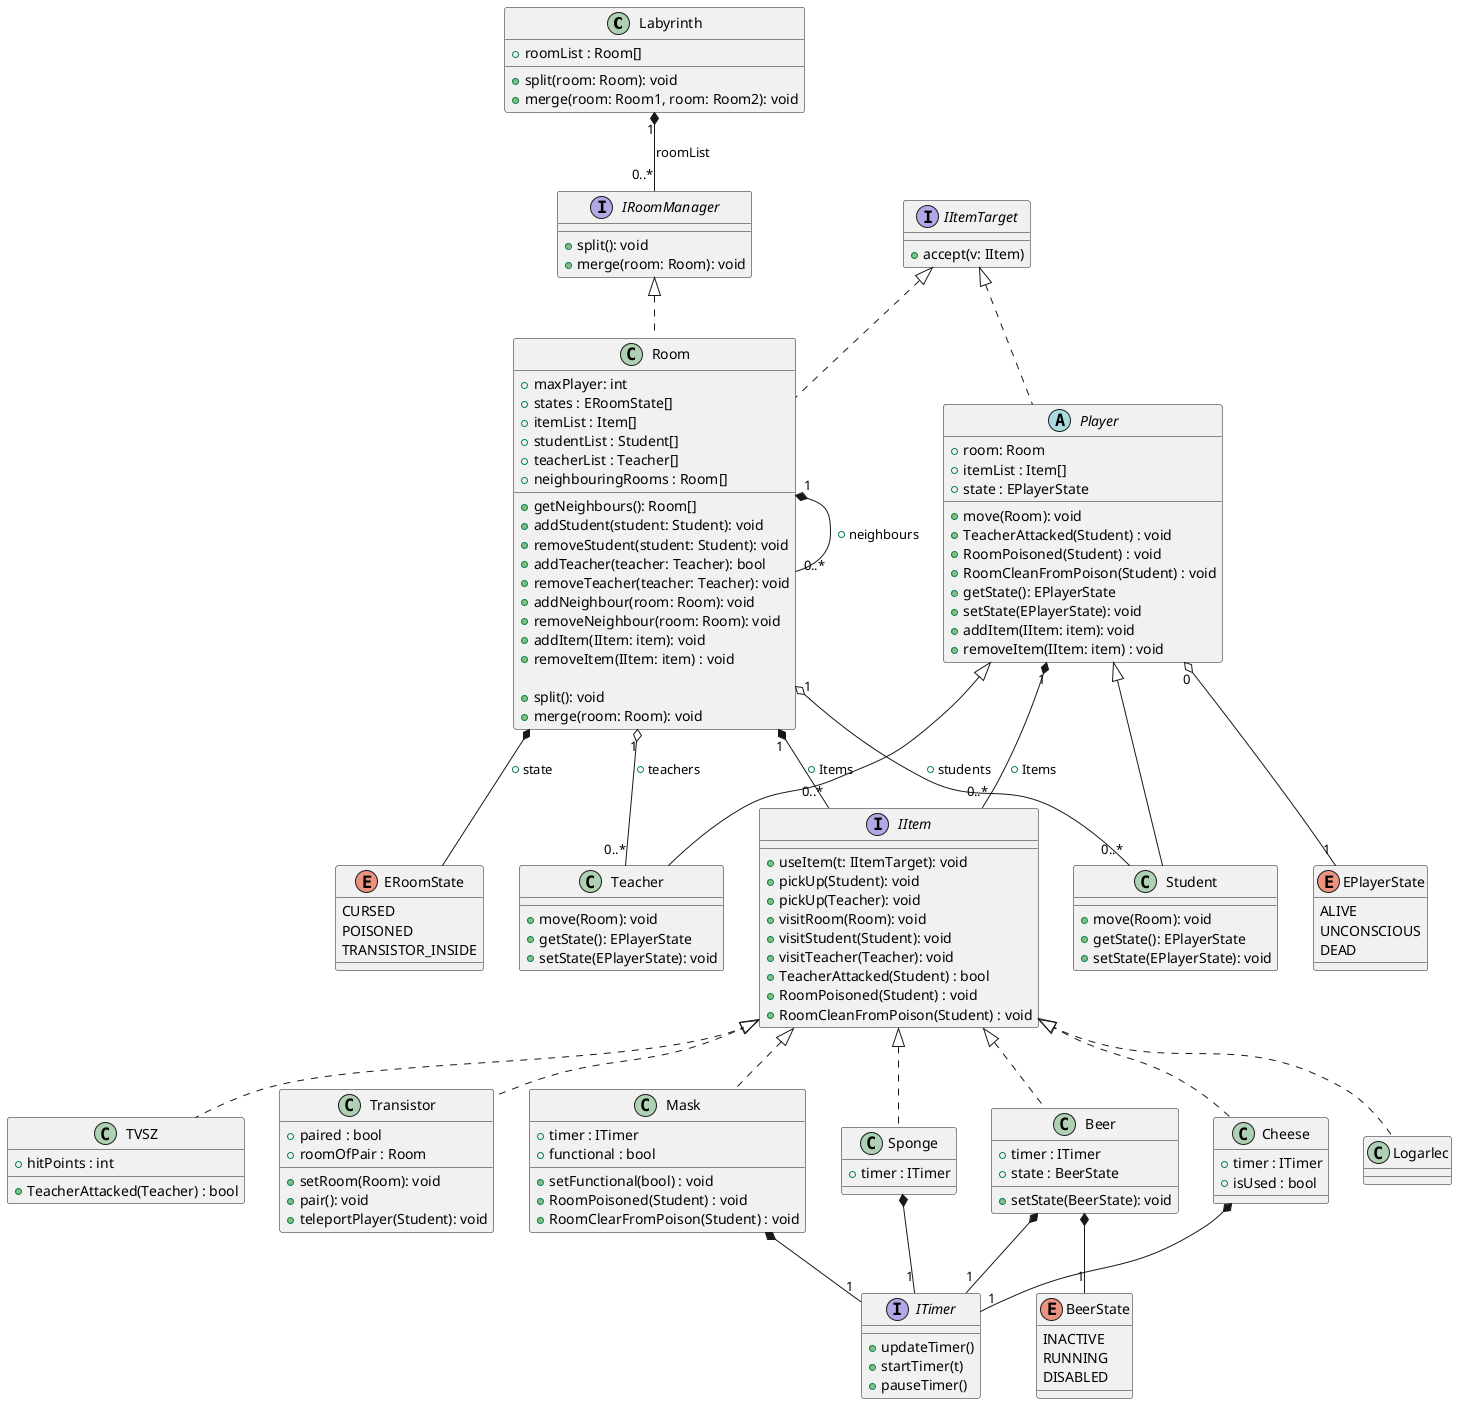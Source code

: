 @startuml UML

class Labyrinth {
    +roomList : Room[]

    +split(room: Room): void
    +merge(room: Room1, room: Room2): void
}

Labyrinth "1" *-- "0..*" IRoomManager: roomList

interface IRoomManager {
    + split(): void
    + merge(room: Room): void
}

/' Removed implementing IItemHolder '/
class Room implements IItemTarget, IRoomManager {
    + maxPlayer: int
    + states : ERoomState[]
    + itemList : Item[]
    + studentList : Student[]
    + teacherList : Teacher[]
    + neighbouringRooms : Room[]

    + getNeighbours(): Room[]
    + addStudent(student: Student): void
    + removeStudent(student: Student): void
    + addTeacher(teacher: Teacher): bool
    + removeTeacher(teacher: Teacher): void
    + addNeighbour(room: Room): void
    + removeNeighbour(room: Room): void
    + addItem(IItem: item): void
    + removeItem(IItem: item) : void

    + split(): void
    + merge(room: Room): void
}

Room "1" o-- "0..*" Student: + students
Room "1" o-- "0..*" Teacher: + teachers
Room "1" *-- "0..*" Room: + neighbours
Room "1" *-- "0..*" IItem: + Items
Room *-- ERoomState: + state


enum EPlayerState {
    ALIVE
    UNCONSCIOUS
    DEAD
}

/' Removed implementing IItemHolder '/
abstract class Player implements IItemTarget{
    + room: Room
    + itemList : Item[]
    + state : EPlayerState

    + move(Room): void
    + TeacherAttacked(Student) : void
    + RoomPoisoned(Student) : void
    + RoomCleanFromPoison(Student) : void
    + getState(): EPlayerState
    + setState(EPlayerState): void
    + addItem(IItem: item): void
    + removeItem(IItem: item) : void
}

Player "0" o-- "1" EPlayerState
Player "1" *-- "0..*" IItem: + Items

interface IItem {
    + useItem(t: IItemTarget): void
    + pickUp(Student): void
    + pickUp(Teacher): void
    + visitRoom(Room): void
    + visitStudent(Student): void
    + visitTeacher(Teacher): void
    + TeacherAttacked(Student) : bool
    + RoomPoisoned(Student) : void
    + RoomCleanFromPoison(Student) : void
}

interface IItemTarget{
    + accept(v: IItem)
}

class Teacher extends Player{
    + move(Room): void
    + getState(): EPlayerState
    + setState(EPlayerState): void
}

class Student extends Player{
    + move(Room): void
    + getState(): EPlayerState
    + setState(EPlayerState): void
}

/' interface IItemHolder {
    + addItemy(Item: Item): void
    + removeItem(Item: Item): void
} '/

enum ERoomState {
    CURSED
    POISONED
    TRANSISTOR_INSIDE
}

interface ITimer {
    + updateTimer()
    + startTimer(t)
    + pauseTimer()
}

class TVSZ implements IItem {
    + hitPoints : int

    + TeacherAttacked(Teacher) : bool
}

class Transistor implements IItem  {
    + paired : bool
    + roomOfPair : Room

    + setRoom(Room): void
    + pair(): void
    + teleportPlayer(Student): void
}

enum BeerState {
    INACTIVE
    RUNNING
    DISABLED
}

class Beer implements IItem {
    + timer : ITimer
    + state : BeerState

    + setState(BeerState): void
}
Beer *-- "1" ITimer
Beer *-- "1" BeerState

class Mask implements IItem  {
    + timer : ITimer
    + functional : bool

    + setFunctional(bool) : void
    + RoomPoisoned(Student) : void
    + RoomClearFromPoison(Student) : void

}
Mask *-- "1" ITimer

class Sponge  implements IItem {
    + timer : ITimer

}
Sponge *-- "1" ITimer

class Cheese  implements IItem {
    + timer : ITimer
    + isUsed : bool

}
Cheese *-- "1" ITimer

class Logarlec  implements IItem  {
}



@enduml
